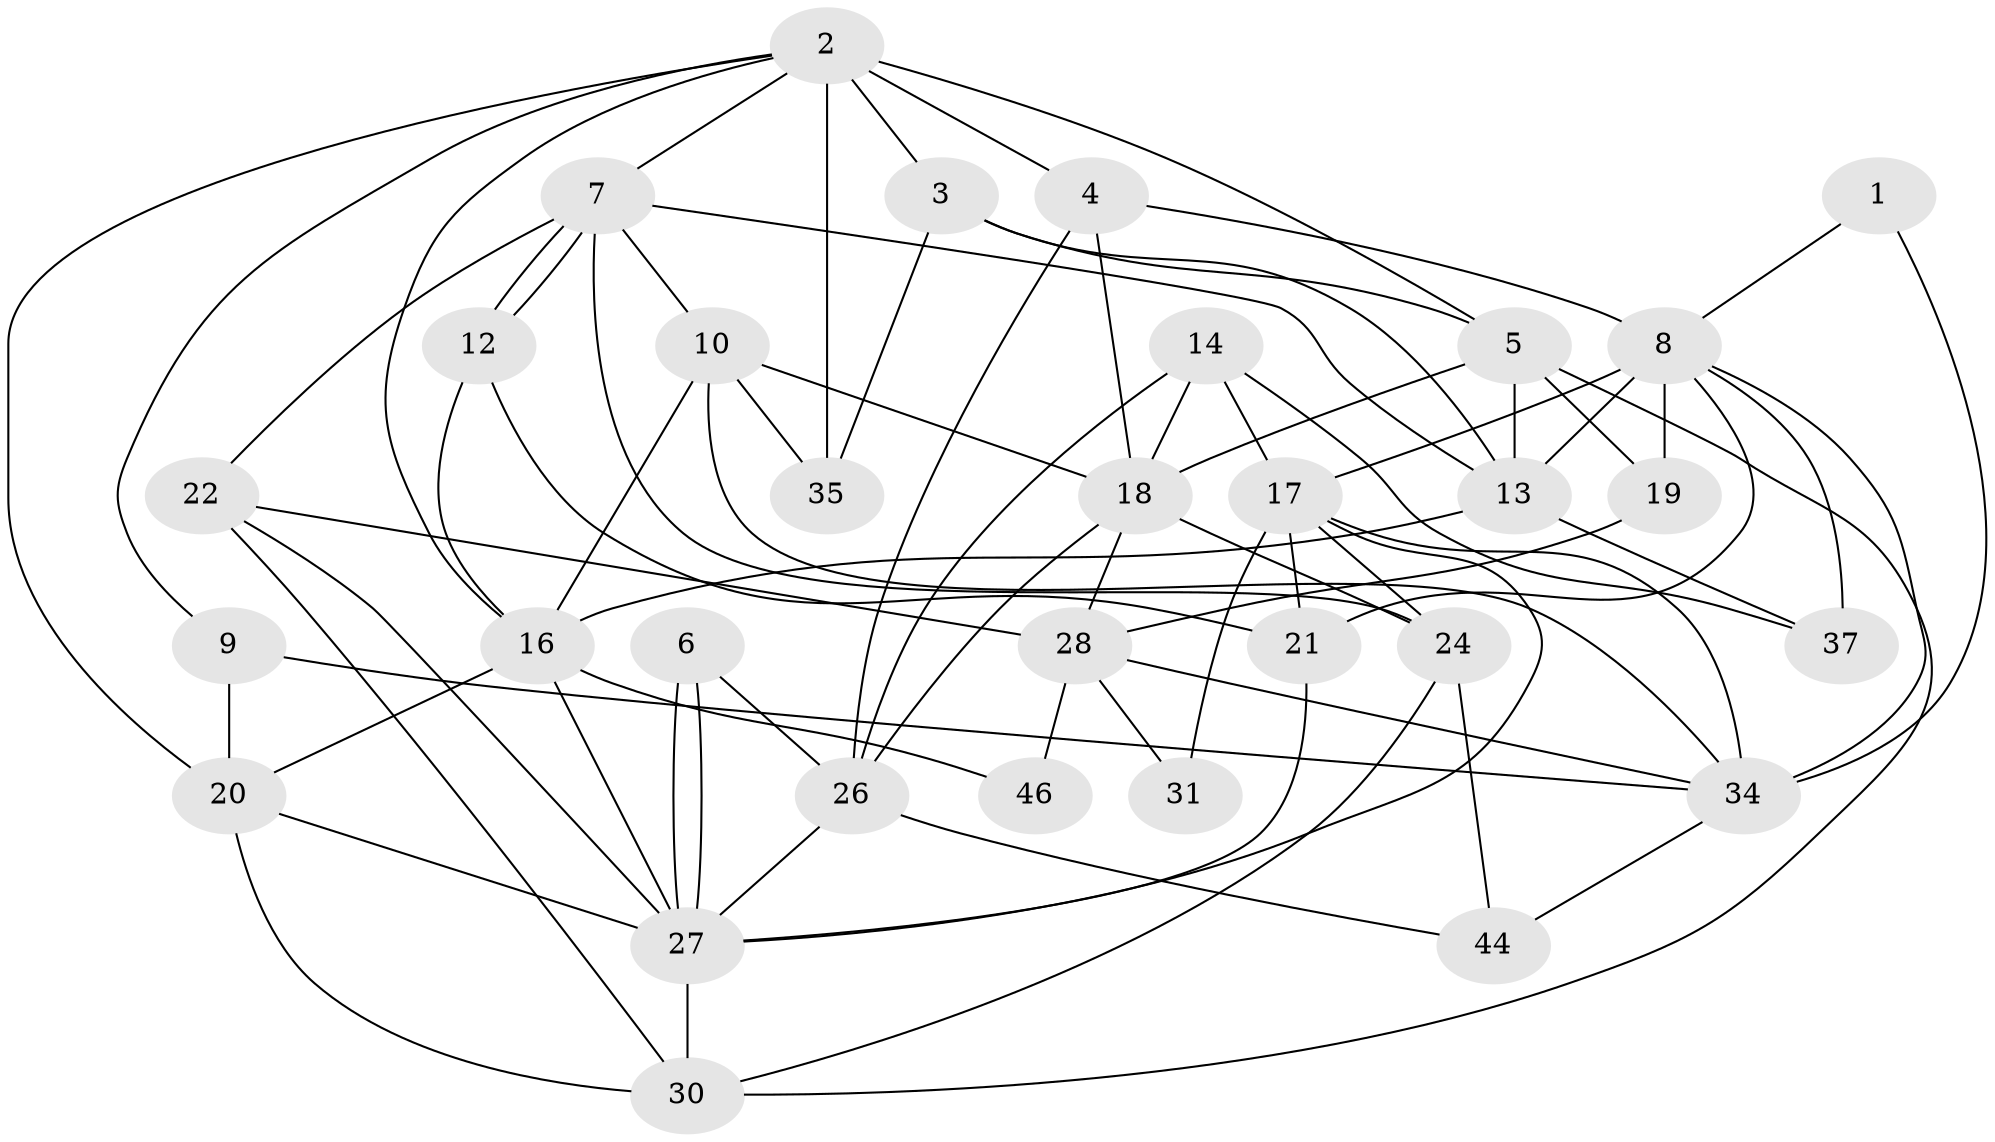 // original degree distribution, {2: 0.058823529411764705, 8: 0.0196078431372549, 3: 0.39215686274509803, 4: 0.2549019607843137, 7: 0.0392156862745098, 5: 0.1568627450980392, 6: 0.0784313725490196}
// Generated by graph-tools (version 1.1) at 2025/41/03/06/25 10:41:53]
// undirected, 31 vertices, 76 edges
graph export_dot {
graph [start="1"]
  node [color=gray90,style=filled];
  1;
  2 [super="+40"];
  3 [super="+39"];
  4 [super="+23"];
  5 [super="+25"];
  6;
  7 [super="+11"];
  8 [super="+15"];
  9;
  10;
  12;
  13 [super="+48"];
  14 [super="+38"];
  16 [super="+49"];
  17 [super="+43"];
  18 [super="+36"];
  19;
  20 [super="+29"];
  21 [super="+33"];
  22 [super="+32"];
  24 [super="+45"];
  26 [super="+42"];
  27 [super="+50"];
  28 [super="+47"];
  30;
  31;
  34 [super="+51"];
  35 [super="+41"];
  37;
  44;
  46;
  1 -- 8;
  1 -- 34;
  2 -- 3;
  2 -- 5;
  2 -- 9;
  2 -- 20;
  2 -- 7;
  2 -- 35 [weight=2];
  2 -- 4;
  2 -- 16;
  3 -- 13;
  3 -- 35;
  3 -- 5;
  4 -- 18;
  4 -- 8;
  4 -- 26;
  5 -- 19;
  5 -- 13;
  5 -- 18;
  5 -- 30;
  6 -- 26;
  6 -- 27;
  6 -- 27;
  7 -- 12;
  7 -- 12;
  7 -- 10;
  7 -- 22;
  7 -- 24;
  7 -- 13;
  8 -- 17;
  8 -- 13 [weight=2];
  8 -- 19;
  8 -- 37;
  8 -- 21;
  8 -- 34;
  9 -- 34;
  9 -- 20;
  10 -- 16;
  10 -- 34;
  10 -- 35;
  10 -- 18;
  12 -- 21;
  12 -- 16;
  13 -- 37;
  13 -- 16;
  14 -- 18;
  14 -- 17;
  14 -- 26;
  14 -- 37;
  16 -- 27;
  16 -- 46;
  16 -- 20;
  17 -- 34;
  17 -- 31;
  17 -- 24;
  17 -- 27;
  17 -- 21;
  18 -- 28 [weight=2];
  18 -- 26;
  18 -- 24;
  19 -- 28;
  20 -- 30;
  20 -- 27;
  21 -- 27;
  22 -- 30;
  22 -- 28;
  22 -- 27;
  24 -- 30;
  24 -- 44;
  26 -- 27;
  26 -- 44;
  27 -- 30;
  28 -- 31;
  28 -- 34;
  28 -- 46 [weight=2];
  34 -- 44;
}
